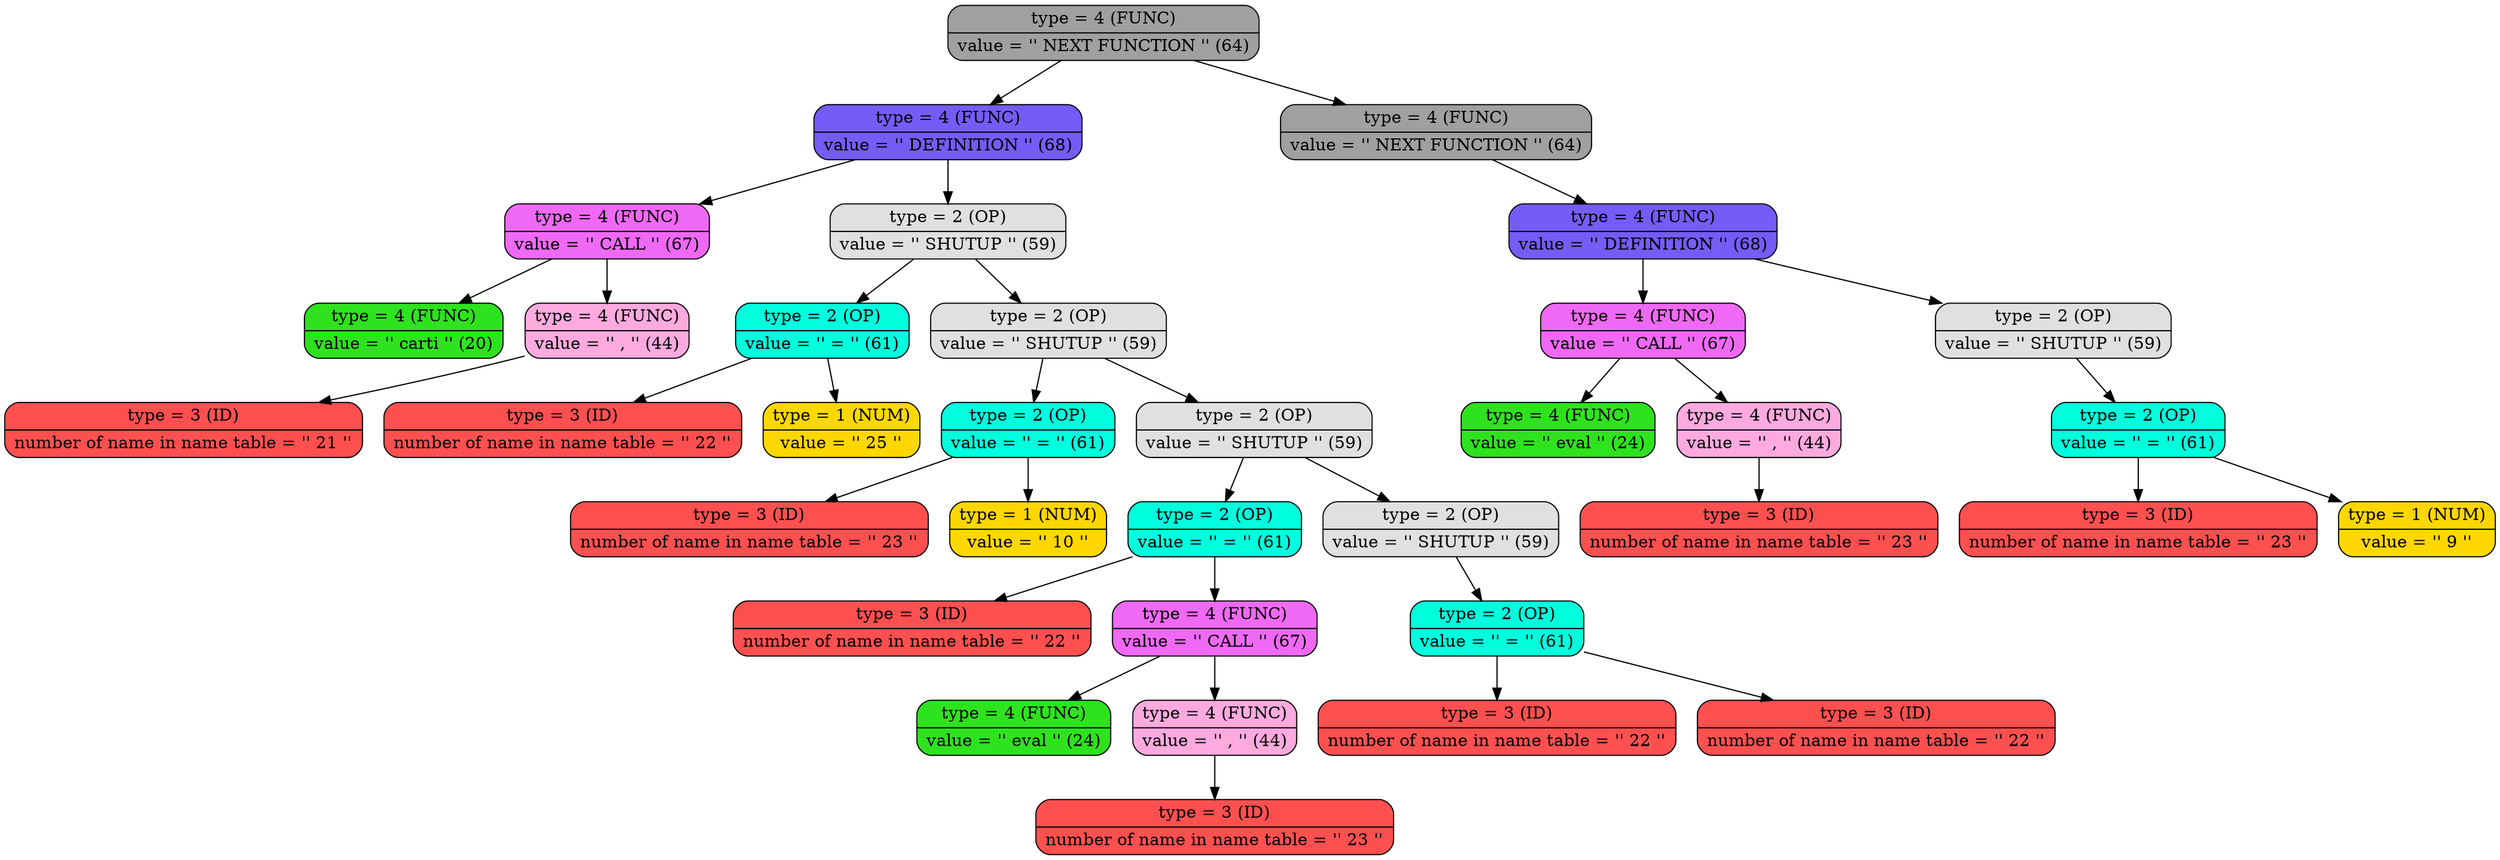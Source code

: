 digraph
{
bgcolor="transparent"
node0x5030000004c0 [shape=Mrecord; label = " { type = 4 (FUNC) | value = '' NEXT FUNCTION ''  (64) }"; style = filled; fillcolor = "#A0A0A0"];
node0x5030000004c0 -> node0x503000000490;
node0x5030000004c0 -> node0x5030000006a0;
node0x503000000490 [shape=Mrecord; label = " { type = 4 (FUNC) | value = '' DEFINITION ''  (68) }"; style = filled; fillcolor = "#755CF7"];
node0x503000000490 -> node0x5030000000d0;
node0x503000000490 -> node0x503000000190;
node0x5030000000d0 [shape=Mrecord; label = " { type = 4 (FUNC) | value = '' CALL ''  (67) }"; style = filled; fillcolor = "#F069F5"];
node0x5030000000d0 -> node0x503000000040;
node0x5030000000d0 -> node0x5030000000a0;
node0x503000000040 [shape=Mrecord; label = " { type = 4 (FUNC) | value = '' carti ''  (20) }"; style = filled; fillcolor = "#2EE31E"];
node0x5030000000a0 [shape=Mrecord; label = " { type = 4 (FUNC) | value = '' , ''  (44) }"; style = filled; fillcolor = "#FEAADF"];
node0x5030000000a0 -> node0x503000000070;
node0x503000000070 [shape=Mrecord; label = " { type = 3 (ID)   | number of name in name table = '' 21 '' }"; style = filled; fillcolor = "#FF5050"];
node0x503000000190 [shape=Mrecord; label = " { type = 2 (OP)   | value = '' SHUTUP ''  (59) }"; style = filled; fillcolor = "#E0E0E0"];
node0x503000000190 -> node0x503000000160;
node0x503000000190 -> node0x503000000250;
node0x503000000160 [shape=Mrecord; label = " { type = 2 (OP)   | value = '' = ''  (61) }"; style = filled; fillcolor = "#00FFDD"];
node0x503000000160 -> node0x503000000100;
node0x503000000160 -> node0x503000000130;
node0x503000000100 [shape=Mrecord; label = " { type = 3 (ID)   | number of name in name table = '' 22 '' }"; style = filled; fillcolor = "#FF5050"];
node0x503000000130 [shape=Mrecord; label = " { type = 1 (NUM)  | value = '' 25 '' }"; style = filled; fillcolor = "#FFD700"];
node0x503000000250 [shape=Mrecord; label = " { type = 2 (OP)   | value = '' SHUTUP ''  (59) }"; style = filled; fillcolor = "#E0E0E0"];
node0x503000000250 -> node0x503000000220;
node0x503000000250 -> node0x5030000003a0;
node0x503000000220 [shape=Mrecord; label = " { type = 2 (OP)   | value = '' = ''  (61) }"; style = filled; fillcolor = "#00FFDD"];
node0x503000000220 -> node0x5030000001c0;
node0x503000000220 -> node0x5030000001f0;
node0x5030000001c0 [shape=Mrecord; label = " { type = 3 (ID)   | number of name in name table = '' 23 '' }"; style = filled; fillcolor = "#FF5050"];
node0x5030000001f0 [shape=Mrecord; label = " { type = 1 (NUM)  | value = '' 10 '' }"; style = filled; fillcolor = "#FFD700"];
node0x5030000003a0 [shape=Mrecord; label = " { type = 2 (OP)   | value = '' SHUTUP ''  (59) }"; style = filled; fillcolor = "#E0E0E0"];
node0x5030000003a0 -> node0x503000000370;
node0x5030000003a0 -> node0x503000000460;
node0x503000000370 [shape=Mrecord; label = " { type = 2 (OP)   | value = '' = ''  (61) }"; style = filled; fillcolor = "#00FFDD"];
node0x503000000370 -> node0x503000000280;
node0x503000000370 -> node0x503000000340;
node0x503000000280 [shape=Mrecord; label = " { type = 3 (ID)   | number of name in name table = '' 22 '' }"; style = filled; fillcolor = "#FF5050"];
node0x503000000340 [shape=Mrecord; label = " { type = 4 (FUNC) | value = '' CALL ''  (67) }"; style = filled; fillcolor = "#F069F5"];
node0x503000000340 -> node0x5030000002b0;
node0x503000000340 -> node0x503000000310;
node0x5030000002b0 [shape=Mrecord; label = " { type = 4 (FUNC) | value = '' eval ''  (24) }"; style = filled; fillcolor = "#2EE31E"];
node0x503000000310 [shape=Mrecord; label = " { type = 4 (FUNC) | value = '' , ''  (44) }"; style = filled; fillcolor = "#FEAADF"];
node0x503000000310 -> node0x5030000002e0;
node0x5030000002e0 [shape=Mrecord; label = " { type = 3 (ID)   | number of name in name table = '' 23 '' }"; style = filled; fillcolor = "#FF5050"];
node0x503000000460 [shape=Mrecord; label = " { type = 2 (OP)   | value = '' SHUTUP ''  (59) }"; style = filled; fillcolor = "#E0E0E0"];
node0x503000000460 -> node0x503000000430;
node0x503000000430 [shape=Mrecord; label = " { type = 2 (OP)   | value = '' = ''  (61) }"; style = filled; fillcolor = "#00FFDD"];
node0x503000000430 -> node0x5030000003d0;
node0x503000000430 -> node0x503000000400;
node0x5030000003d0 [shape=Mrecord; label = " { type = 3 (ID)   | number of name in name table = '' 22 '' }"; style = filled; fillcolor = "#FF5050"];
node0x503000000400 [shape=Mrecord; label = " { type = 3 (ID)   | number of name in name table = '' 22 '' }"; style = filled; fillcolor = "#FF5050"];
node0x5030000006a0 [shape=Mrecord; label = " { type = 4 (FUNC) | value = '' NEXT FUNCTION ''  (64) }"; style = filled; fillcolor = "#A0A0A0"];
node0x5030000006a0 -> node0x503000000670;
node0x503000000670 [shape=Mrecord; label = " { type = 4 (FUNC) | value = '' DEFINITION ''  (68) }"; style = filled; fillcolor = "#755CF7"];
node0x503000000670 -> node0x503000000580;
node0x503000000670 -> node0x503000000640;
node0x503000000580 [shape=Mrecord; label = " { type = 4 (FUNC) | value = '' CALL ''  (67) }"; style = filled; fillcolor = "#F069F5"];
node0x503000000580 -> node0x5030000004f0;
node0x503000000580 -> node0x503000000550;
node0x5030000004f0 [shape=Mrecord; label = " { type = 4 (FUNC) | value = '' eval ''  (24) }"; style = filled; fillcolor = "#2EE31E"];
node0x503000000550 [shape=Mrecord; label = " { type = 4 (FUNC) | value = '' , ''  (44) }"; style = filled; fillcolor = "#FEAADF"];
node0x503000000550 -> node0x503000000520;
node0x503000000520 [shape=Mrecord; label = " { type = 3 (ID)   | number of name in name table = '' 23 '' }"; style = filled; fillcolor = "#FF5050"];
node0x503000000640 [shape=Mrecord; label = " { type = 2 (OP)   | value = '' SHUTUP ''  (59) }"; style = filled; fillcolor = "#E0E0E0"];
node0x503000000640 -> node0x503000000610;
node0x503000000610 [shape=Mrecord; label = " { type = 2 (OP)   | value = '' = ''  (61) }"; style = filled; fillcolor = "#00FFDD"];
node0x503000000610 -> node0x5030000005b0;
node0x503000000610 -> node0x5030000005e0;
node0x5030000005b0 [shape=Mrecord; label = " { type = 3 (ID)   | number of name in name table = '' 23 '' }"; style = filled; fillcolor = "#FF5050"];
node0x5030000005e0 [shape=Mrecord; label = " { type = 1 (NUM)  | value = '' 9 '' }"; style = filled; fillcolor = "#FFD700"];

}
